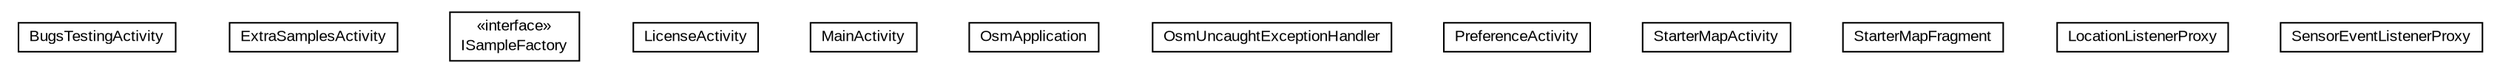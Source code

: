 #!/usr/local/bin/dot
#
# Class diagram 
# Generated by UMLGraph version R5_6-24-gf6e263 (http://www.umlgraph.org/)
#

digraph G {
	edge [fontname="arial",fontsize=10,labelfontname="arial",labelfontsize=10];
	node [fontname="arial",fontsize=10,shape=plaintext];
	nodesep=0.25;
	ranksep=0.5;
	// org.osmdroid.BugsTestingActivity
	c3980 [label=<<table title="org.osmdroid.BugsTestingActivity" border="0" cellborder="1" cellspacing="0" cellpadding="2" port="p" href="./BugsTestingActivity.html">
		<tr><td><table border="0" cellspacing="0" cellpadding="1">
<tr><td align="center" balign="center"> BugsTestingActivity </td></tr>
		</table></td></tr>
		</table>>, URL="./BugsTestingActivity.html", fontname="arial", fontcolor="black", fontsize=10.0];
	// org.osmdroid.ExtraSamplesActivity
	c4005 [label=<<table title="org.osmdroid.ExtraSamplesActivity" border="0" cellborder="1" cellspacing="0" cellpadding="2" port="p" href="./ExtraSamplesActivity.html">
		<tr><td><table border="0" cellspacing="0" cellpadding="1">
<tr><td align="center" balign="center"> ExtraSamplesActivity </td></tr>
		</table></td></tr>
		</table>>, URL="./ExtraSamplesActivity.html", fontname="arial", fontcolor="black", fontsize=10.0];
	// org.osmdroid.ISampleFactory
	c4015 [label=<<table title="org.osmdroid.ISampleFactory" border="0" cellborder="1" cellspacing="0" cellpadding="2" port="p" href="./ISampleFactory.html">
		<tr><td><table border="0" cellspacing="0" cellpadding="1">
<tr><td align="center" balign="center"> &#171;interface&#187; </td></tr>
<tr><td align="center" balign="center"> ISampleFactory </td></tr>
		</table></td></tr>
		</table>>, URL="./ISampleFactory.html", fontname="arial", fontcolor="black", fontsize=10.0];
	// org.osmdroid.LicenseActivity
	c4016 [label=<<table title="org.osmdroid.LicenseActivity" border="0" cellborder="1" cellspacing="0" cellpadding="2" port="p" href="./LicenseActivity.html">
		<tr><td><table border="0" cellspacing="0" cellpadding="1">
<tr><td align="center" balign="center"> LicenseActivity </td></tr>
		</table></td></tr>
		</table>>, URL="./LicenseActivity.html", fontname="arial", fontcolor="black", fontsize=10.0];
	// org.osmdroid.MainActivity
	c4017 [label=<<table title="org.osmdroid.MainActivity" border="0" cellborder="1" cellspacing="0" cellpadding="2" port="p" href="./MainActivity.html">
		<tr><td><table border="0" cellspacing="0" cellpadding="1">
<tr><td align="center" balign="center"> MainActivity </td></tr>
		</table></td></tr>
		</table>>, URL="./MainActivity.html", fontname="arial", fontcolor="black", fontsize=10.0];
	// org.osmdroid.OsmApplication
	c4022 [label=<<table title="org.osmdroid.OsmApplication" border="0" cellborder="1" cellspacing="0" cellpadding="2" port="p" href="./OsmApplication.html">
		<tr><td><table border="0" cellspacing="0" cellpadding="1">
<tr><td align="center" balign="center"> OsmApplication </td></tr>
		</table></td></tr>
		</table>>, URL="./OsmApplication.html", fontname="arial", fontcolor="black", fontsize=10.0];
	// org.osmdroid.OsmApplication.OsmUncaughtExceptionHandler
	c4023 [label=<<table title="org.osmdroid.OsmApplication.OsmUncaughtExceptionHandler" border="0" cellborder="1" cellspacing="0" cellpadding="2" port="p" href="./OsmApplication.OsmUncaughtExceptionHandler.html">
		<tr><td><table border="0" cellspacing="0" cellpadding="1">
<tr><td align="center" balign="center"> OsmUncaughtExceptionHandler </td></tr>
		</table></td></tr>
		</table>>, URL="./OsmApplication.OsmUncaughtExceptionHandler.html", fontname="arial", fontcolor="black", fontsize=10.0];
	// org.osmdroid.PreferenceActivity
	c4024 [label=<<table title="org.osmdroid.PreferenceActivity" border="0" cellborder="1" cellspacing="0" cellpadding="2" port="p" href="./PreferenceActivity.html">
		<tr><td><table border="0" cellspacing="0" cellpadding="1">
<tr><td align="center" balign="center"> PreferenceActivity </td></tr>
		</table></td></tr>
		</table>>, URL="./PreferenceActivity.html", fontname="arial", fontcolor="black", fontsize=10.0];
	// org.osmdroid.StarterMapActivity
	c4171 [label=<<table title="org.osmdroid.StarterMapActivity" border="0" cellborder="1" cellspacing="0" cellpadding="2" port="p" href="./StarterMapActivity.html">
		<tr><td><table border="0" cellspacing="0" cellpadding="1">
<tr><td align="center" balign="center"> StarterMapActivity </td></tr>
		</table></td></tr>
		</table>>, URL="./StarterMapActivity.html", fontname="arial", fontcolor="black", fontsize=10.0];
	// org.osmdroid.StarterMapFragment
	c4172 [label=<<table title="org.osmdroid.StarterMapFragment" border="0" cellborder="1" cellspacing="0" cellpadding="2" port="p" href="./StarterMapFragment.html">
		<tr><td><table border="0" cellspacing="0" cellpadding="1">
<tr><td align="center" balign="center"> StarterMapFragment </td></tr>
		</table></td></tr>
		</table>>, URL="./StarterMapFragment.html", fontname="arial", fontcolor="black", fontsize=10.0];
	// org.osmdroid.LocationListenerProxy
	c4192 [label=<<table title="org.osmdroid.LocationListenerProxy" border="0" cellborder="1" cellspacing="0" cellpadding="2" port="p" href="./LocationListenerProxy.html">
		<tr><td><table border="0" cellspacing="0" cellpadding="1">
<tr><td align="center" balign="center"> LocationListenerProxy </td></tr>
		</table></td></tr>
		</table>>, URL="./LocationListenerProxy.html", fontname="arial", fontcolor="black", fontsize=10.0];
	// org.osmdroid.SensorEventListenerProxy
	c4193 [label=<<table title="org.osmdroid.SensorEventListenerProxy" border="0" cellborder="1" cellspacing="0" cellpadding="2" port="p" href="./SensorEventListenerProxy.html">
		<tr><td><table border="0" cellspacing="0" cellpadding="1">
<tr><td align="center" balign="center"> SensorEventListenerProxy </td></tr>
		</table></td></tr>
		</table>>, URL="./SensorEventListenerProxy.html", fontname="arial", fontcolor="black", fontsize=10.0];
}

